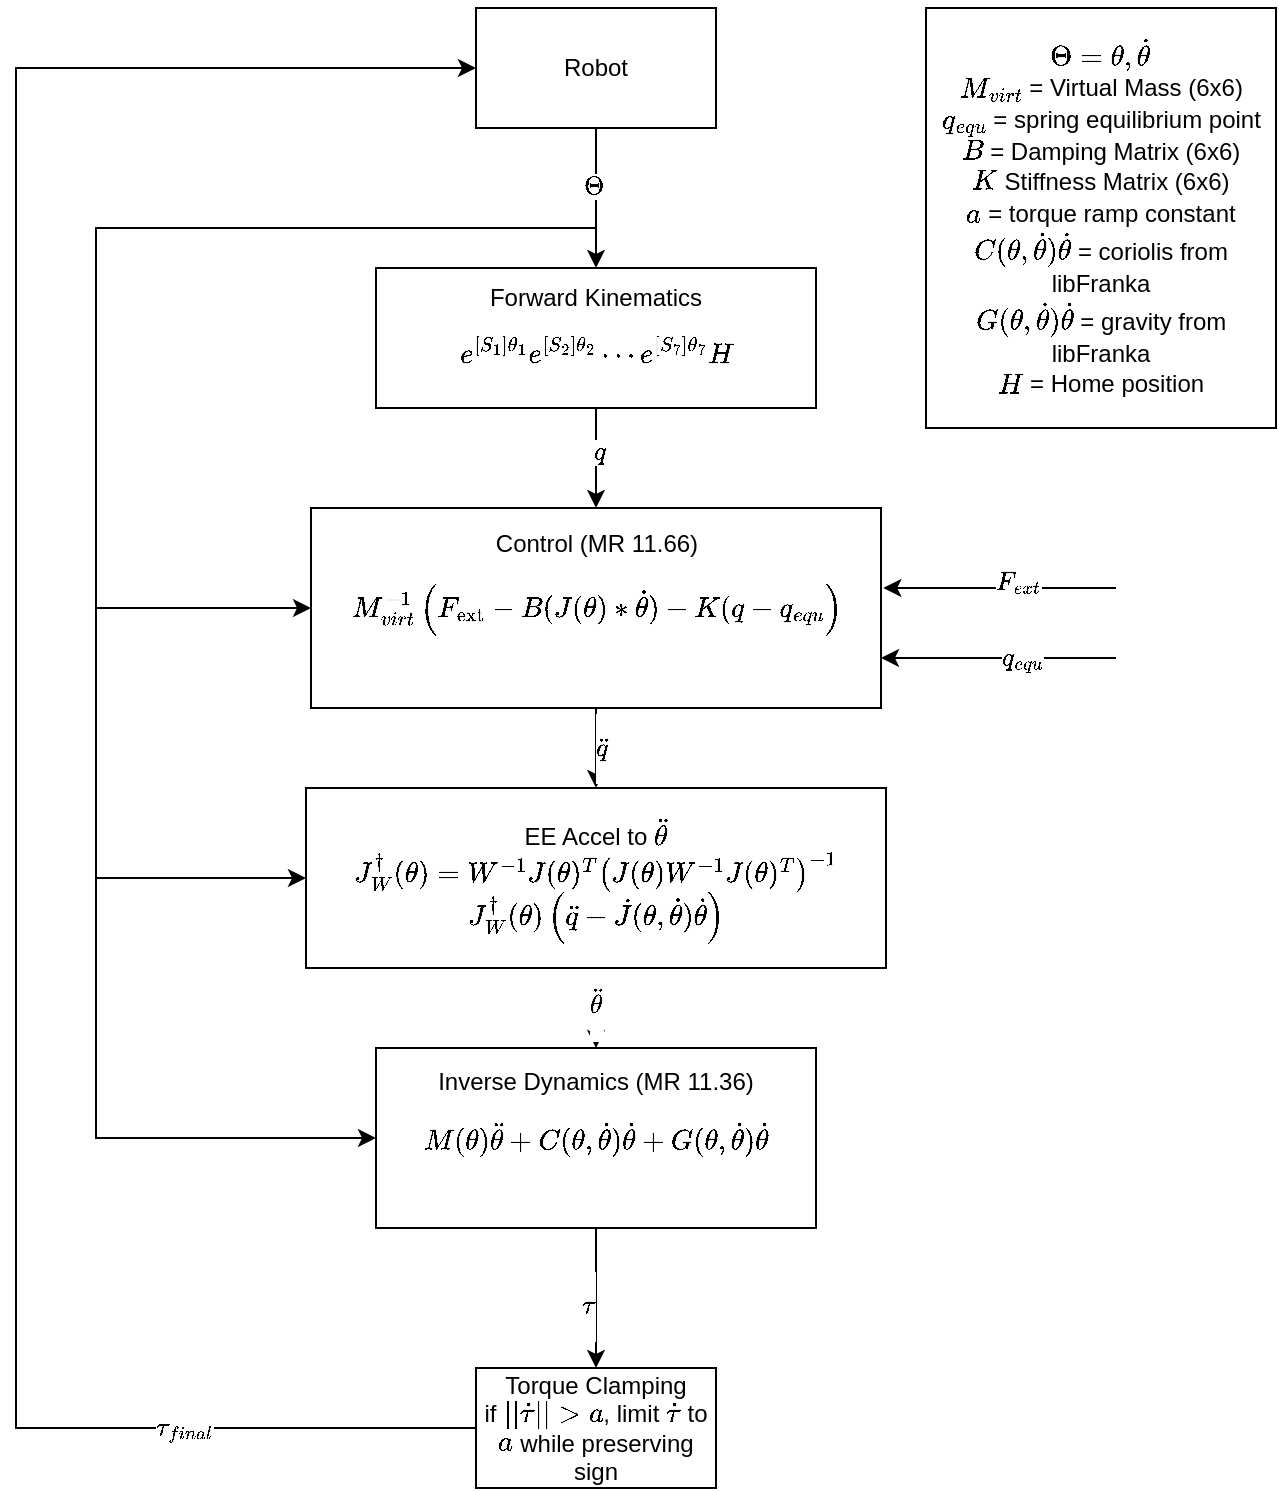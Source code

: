 <mxfile version="27.2.0">
  <diagram name="Page-1" id="zEqlK7t6ldvu853xDJui">
    <mxGraphModel dx="1133" dy="638" grid="1" gridSize="10" guides="1" tooltips="1" connect="1" arrows="1" fold="1" page="1" pageScale="1" pageWidth="850" pageHeight="1100" math="1" shadow="0">
      <root>
        <mxCell id="0" />
        <mxCell id="1" parent="0" />
        <mxCell id="jYTH6Jz3JsOvPJAKBcka-1" value="&lt;div&gt;Robot&lt;/div&gt;" style="rounded=0;whiteSpace=wrap;html=1;" parent="1" vertex="1">
          <mxGeometry x="440" y="20" width="120" height="60" as="geometry" />
        </mxCell>
        <mxCell id="jYTH6Jz3JsOvPJAKBcka-69" style="edgeStyle=orthogonalEdgeStyle;rounded=0;orthogonalLoop=1;jettySize=auto;html=1;exitX=0.5;exitY=1;exitDx=0;exitDy=0;entryX=0.5;entryY=0;entryDx=0;entryDy=0;" parent="1" source="jYTH6Jz3JsOvPJAKBcka-4" target="jYTH6Jz3JsOvPJAKBcka-5" edge="1">
          <mxGeometry relative="1" as="geometry" />
        </mxCell>
        <mxCell id="jYTH6Jz3JsOvPJAKBcka-70" value="$$\tau$$" style="edgeLabel;html=1;align=center;verticalAlign=middle;resizable=0;points=[];" parent="jYTH6Jz3JsOvPJAKBcka-69" vertex="1" connectable="0">
          <mxGeometry x="0.12" y="-4" relative="1" as="geometry">
            <mxPoint as="offset" />
          </mxGeometry>
        </mxCell>
        <mxCell id="jYTH6Jz3JsOvPJAKBcka-4" value="&lt;div&gt;Inverse Dynamics (MR 11.36)&lt;/div&gt;&lt;div&gt;$$M(\theta)\ddot{\theta} + C(\theta, \dot{\theta})\dot{\theta} + G(\theta, \dot{\theta})\dot{\theta}$$&lt;br&gt;&lt;/div&gt;" style="rounded=0;whiteSpace=wrap;html=1;" parent="1" vertex="1">
          <mxGeometry x="390" y="540" width="220" height="90" as="geometry" />
        </mxCell>
        <mxCell id="jYTH6Jz3JsOvPJAKBcka-73" style="edgeStyle=orthogonalEdgeStyle;rounded=0;orthogonalLoop=1;jettySize=auto;html=1;exitX=0;exitY=0.5;exitDx=0;exitDy=0;entryX=0;entryY=0.5;entryDx=0;entryDy=0;" parent="1" source="jYTH6Jz3JsOvPJAKBcka-5" target="jYTH6Jz3JsOvPJAKBcka-1" edge="1">
          <mxGeometry relative="1" as="geometry">
            <Array as="points">
              <mxPoint x="210" y="730" />
              <mxPoint x="210" y="50" />
            </Array>
          </mxGeometry>
        </mxCell>
        <mxCell id="jYTH6Jz3JsOvPJAKBcka-74" value="$$\tau_{final}$$" style="edgeLabel;html=1;align=center;verticalAlign=middle;resizable=0;points=[];" parent="jYTH6Jz3JsOvPJAKBcka-73" vertex="1" connectable="0">
          <mxGeometry x="-0.744" relative="1" as="geometry">
            <mxPoint as="offset" />
          </mxGeometry>
        </mxCell>
        <mxCell id="jYTH6Jz3JsOvPJAKBcka-5" value="&lt;div&gt;Torque Clamping&lt;/div&gt;if \(||\dot\tau|| &amp;gt; a\), limit \(\dot\tau\) to \(a\) while preserving sign" style="rounded=0;whiteSpace=wrap;html=1;" parent="1" vertex="1">
          <mxGeometry x="440" y="700" width="120" height="60" as="geometry" />
        </mxCell>
        <mxCell id="jYTH6Jz3JsOvPJAKBcka-61" style="edgeStyle=orthogonalEdgeStyle;rounded=0;orthogonalLoop=1;jettySize=auto;html=1;exitX=0.5;exitY=1;exitDx=0;exitDy=0;entryX=0.5;entryY=0;entryDx=0;entryDy=0;" parent="1" source="jYTH6Jz3JsOvPJAKBcka-6" target="jYTH6Jz3JsOvPJAKBcka-4" edge="1">
          <mxGeometry relative="1" as="geometry" />
        </mxCell>
        <mxCell id="jYTH6Jz3JsOvPJAKBcka-62" value="$$\ddot{\theta}$$" style="edgeLabel;html=1;align=center;verticalAlign=middle;resizable=0;points=[];" parent="jYTH6Jz3JsOvPJAKBcka-61" vertex="1" connectable="0">
          <mxGeometry x="-0.156" relative="1" as="geometry">
            <mxPoint as="offset" />
          </mxGeometry>
        </mxCell>
        <mxCell id="jYTH6Jz3JsOvPJAKBcka-6" value="EE Accel to \(\ddot{\theta}\)&lt;br&gt;\(J^{\dagger}_W(\theta) = W^{-1} J(\theta)^T \left( J(\theta) W^{-1} J(\theta)^T \right)^{-1}\)&lt;br&gt;\(J^{\dagger}_W(\theta) \left( \ddot{q} - \dot{J}(\theta, \dot{\theta}) \dot{\theta} \right)&lt;br&gt;\)" style="rounded=0;whiteSpace=wrap;html=1;" parent="1" vertex="1">
          <mxGeometry x="355" y="410" width="290" height="90" as="geometry" />
        </mxCell>
        <mxCell id="jYTH6Jz3JsOvPJAKBcka-54" style="edgeStyle=orthogonalEdgeStyle;rounded=0;orthogonalLoop=1;jettySize=auto;html=1;exitX=0.5;exitY=1;exitDx=0;exitDy=0;entryX=0;entryY=0.5;entryDx=0;entryDy=0;" parent="1" target="jYTH6Jz3JsOvPJAKBcka-6" edge="1" source="jYTH6Jz3JsOvPJAKBcka-1">
          <mxGeometry relative="1" as="geometry">
            <Array as="points">
              <mxPoint x="500" y="130" />
              <mxPoint x="250" y="130" />
              <mxPoint x="250" y="455" />
            </Array>
            <mxPoint x="460" y="80" as="sourcePoint" />
            <mxPoint x="350" y="430" as="targetPoint" />
          </mxGeometry>
        </mxCell>
        <mxCell id="jYTH6Jz3JsOvPJAKBcka-36" style="edgeStyle=orthogonalEdgeStyle;rounded=0;orthogonalLoop=1;jettySize=auto;html=1;exitX=0.5;exitY=1;exitDx=0;exitDy=0;entryX=0.5;entryY=0;entryDx=0;entryDy=0;" parent="1" source="jYTH6Jz3JsOvPJAKBcka-17" target="jYTH6Jz3JsOvPJAKBcka-18" edge="1">
          <mxGeometry relative="1" as="geometry" />
        </mxCell>
        <mxCell id="K6AiGifMPzE6-kjP8r4b-8" value="\(q\)" style="edgeLabel;html=1;align=center;verticalAlign=middle;resizable=0;points=[];" parent="jYTH6Jz3JsOvPJAKBcka-36" vertex="1" connectable="0">
          <mxGeometry x="-0.15" y="2" relative="1" as="geometry">
            <mxPoint as="offset" />
          </mxGeometry>
        </mxCell>
        <mxCell id="jYTH6Jz3JsOvPJAKBcka-17" value="Forward Kinematics&lt;br&gt;$$e^{[S_1]\theta_1} e^{[S_2]\theta_2} \cdots e^{[S_7]\theta_7} H&lt;br&gt;$$" style="rounded=0;whiteSpace=wrap;html=1;" parent="1" vertex="1">
          <mxGeometry x="390" y="150" width="220" height="70" as="geometry" />
        </mxCell>
        <mxCell id="jYTH6Jz3JsOvPJAKBcka-48" style="edgeStyle=orthogonalEdgeStyle;rounded=0;orthogonalLoop=1;jettySize=auto;html=1;exitX=0.5;exitY=1;exitDx=0;exitDy=0;entryX=0.5;entryY=0;entryDx=0;entryDy=0;" parent="1" source="jYTH6Jz3JsOvPJAKBcka-18" target="jYTH6Jz3JsOvPJAKBcka-6" edge="1">
          <mxGeometry relative="1" as="geometry" />
        </mxCell>
        <mxCell id="jYTH6Jz3JsOvPJAKBcka-51" value="$$\ddot{q}$$" style="edgeLabel;html=1;align=center;verticalAlign=middle;resizable=0;points=[];" parent="jYTH6Jz3JsOvPJAKBcka-48" vertex="1" connectable="0">
          <mxGeometry x="-0.018" y="3" relative="1" as="geometry">
            <mxPoint as="offset" />
          </mxGeometry>
        </mxCell>
        <mxCell id="jYTH6Jz3JsOvPJAKBcka-18" value="&lt;div&gt;Control (MR 11.66)&lt;br&gt;&lt;/div&gt;&lt;div&gt;$$M_{virt}^{-1} \left( F_{\text{ext}} - B (J(\theta) * \dot\theta) - K (q - q_{equ} \right)&lt;br&gt;$$&lt;br&gt;&lt;/div&gt;" style="rounded=0;whiteSpace=wrap;html=1;" parent="1" vertex="1">
          <mxGeometry x="357.5" y="270" width="285" height="100" as="geometry" />
        </mxCell>
        <mxCell id="jYTH6Jz3JsOvPJAKBcka-40" value="" style="endArrow=classic;html=1;rounded=0;entryX=1.004;entryY=0.4;entryDx=0;entryDy=0;entryPerimeter=0;" parent="1" target="jYTH6Jz3JsOvPJAKBcka-18" edge="1">
          <mxGeometry width="50" height="50" relative="1" as="geometry">
            <mxPoint x="760" y="310" as="sourcePoint" />
            <mxPoint x="450" y="370" as="targetPoint" />
          </mxGeometry>
        </mxCell>
        <mxCell id="jYTH6Jz3JsOvPJAKBcka-44" value="$$F_{ext}$$" style="edgeLabel;html=1;align=center;verticalAlign=middle;resizable=0;points=[];" parent="jYTH6Jz3JsOvPJAKBcka-40" vertex="1" connectable="0">
          <mxGeometry x="-0.154" y="-3" relative="1" as="geometry">
            <mxPoint as="offset" />
          </mxGeometry>
        </mxCell>
        <mxCell id="K6AiGifMPzE6-kjP8r4b-1" value="&lt;div style=&quot;line-height: 130%;&quot;&gt;\(\Theta = \theta,\dot{\theta}\)&lt;br&gt;\(M_{virt}\) = Virtual Mass (6x6)&lt;br&gt;\(q_{equ}\) = spring equilibrium point&lt;br&gt;\(B\) = Damping Matrix (6x6)&lt;br&gt;\(K\) Stiffness Matrix (6x6)&lt;br&gt;\(a\) = torque ramp constant&lt;br&gt;\(C(\theta, \dot{\theta})\dot{\theta}\) = coriolis from libFranka&lt;br&gt;\(G(\theta, \dot{\theta})\dot{\theta}\) = gravity from libFranka&lt;/div&gt;&lt;div style=&quot;line-height: 130%;&quot;&gt;\(H\) = Home position&lt;br&gt;&lt;/div&gt;" style="rounded=0;whiteSpace=wrap;html=1;" parent="1" vertex="1">
          <mxGeometry x="665" y="20" width="175" height="210" as="geometry" />
        </mxCell>
        <mxCell id="K6AiGifMPzE6-kjP8r4b-9" value="" style="endArrow=classic;html=1;rounded=0;entryX=0;entryY=0.5;entryDx=0;entryDy=0;" parent="1" target="jYTH6Jz3JsOvPJAKBcka-18" edge="1">
          <mxGeometry width="50" height="50" relative="1" as="geometry">
            <mxPoint x="250" y="320" as="sourcePoint" />
            <mxPoint x="285" y="260" as="targetPoint" />
            <Array as="points">
              <mxPoint x="285" y="320" />
            </Array>
          </mxGeometry>
        </mxCell>
        <mxCell id="lPvl20YBtdKhUg3KRUHm-1" value="" style="endArrow=classic;html=1;rounded=0;entryX=0;entryY=0.5;entryDx=0;entryDy=0;" edge="1" parent="1" target="jYTH6Jz3JsOvPJAKBcka-4">
          <mxGeometry width="50" height="50" relative="1" as="geometry">
            <mxPoint x="250" y="450" as="sourcePoint" />
            <mxPoint x="450" y="380" as="targetPoint" />
            <Array as="points">
              <mxPoint x="250" y="585" />
            </Array>
          </mxGeometry>
        </mxCell>
        <mxCell id="lPvl20YBtdKhUg3KRUHm-2" value="" style="endArrow=classic;html=1;rounded=0;entryX=0.5;entryY=0;entryDx=0;entryDy=0;" edge="1" parent="1" target="jYTH6Jz3JsOvPJAKBcka-17">
          <mxGeometry width="50" height="50" relative="1" as="geometry">
            <mxPoint x="500" y="100" as="sourcePoint" />
            <mxPoint x="450" y="380" as="targetPoint" />
          </mxGeometry>
        </mxCell>
        <mxCell id="lPvl20YBtdKhUg3KRUHm-5" value="\(\Theta\)" style="edgeLabel;html=1;align=center;verticalAlign=middle;resizable=0;points=[];" vertex="1" connectable="0" parent="lPvl20YBtdKhUg3KRUHm-2">
          <mxGeometry x="-0.64" y="-1" relative="1" as="geometry">
            <mxPoint as="offset" />
          </mxGeometry>
        </mxCell>
        <mxCell id="lPvl20YBtdKhUg3KRUHm-6" value="" style="endArrow=classic;html=1;rounded=0;entryX=1;entryY=0.75;entryDx=0;entryDy=0;" edge="1" parent="1" target="jYTH6Jz3JsOvPJAKBcka-18">
          <mxGeometry width="50" height="50" relative="1" as="geometry">
            <mxPoint x="760" y="345" as="sourcePoint" />
            <mxPoint x="450" y="350" as="targetPoint" />
          </mxGeometry>
        </mxCell>
        <mxCell id="lPvl20YBtdKhUg3KRUHm-7" value="\(q_{equ}\)" style="edgeLabel;html=1;align=center;verticalAlign=middle;resizable=0;points=[];" vertex="1" connectable="0" parent="lPvl20YBtdKhUg3KRUHm-6">
          <mxGeometry x="-0.2" relative="1" as="geometry">
            <mxPoint as="offset" />
          </mxGeometry>
        </mxCell>
      </root>
    </mxGraphModel>
  </diagram>
</mxfile>
